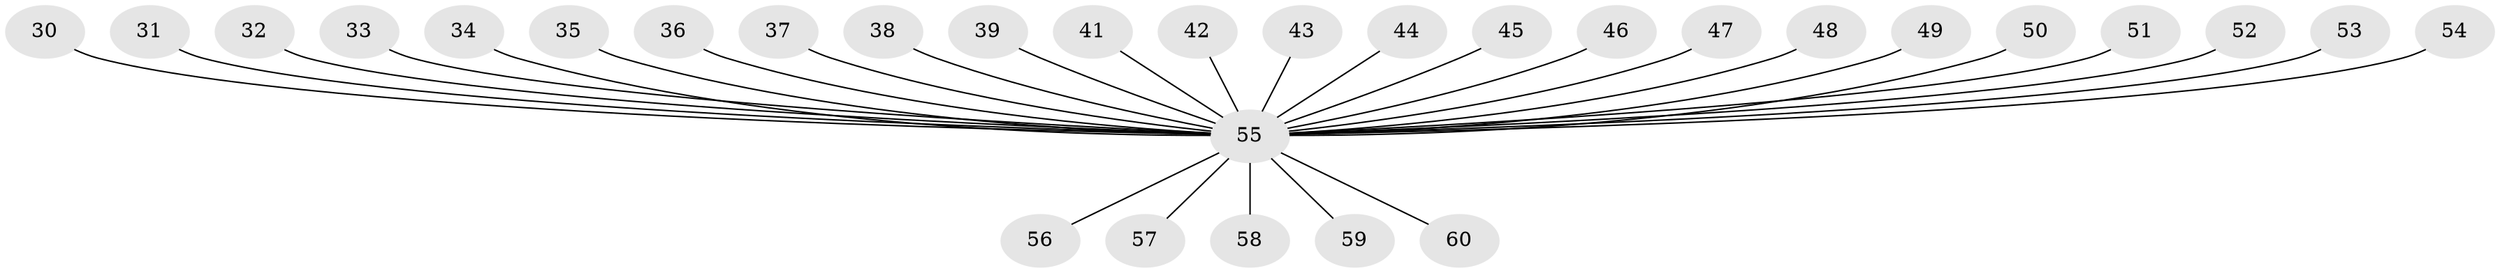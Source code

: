 // original degree distribution, {7: 0.016666666666666666, 17: 0.016666666666666666, 6: 0.016666666666666666, 4: 0.016666666666666666, 1: 0.7, 12: 0.016666666666666666, 3: 0.06666666666666667, 2: 0.15}
// Generated by graph-tools (version 1.1) at 2025/46/03/09/25 04:46:59]
// undirected, 30 vertices, 29 edges
graph export_dot {
graph [start="1"]
  node [color=gray90,style=filled];
  30;
  31;
  32;
  33;
  34;
  35;
  36;
  37;
  38;
  39;
  41;
  42;
  43;
  44;
  45;
  46;
  47;
  48;
  49;
  50 [super="+12"];
  51;
  52;
  53;
  54;
  55 [super="+40"];
  56;
  57;
  58;
  59 [super="+13+19"];
  60;
  30 -- 55;
  31 -- 55;
  32 -- 55;
  33 -- 55;
  34 -- 55;
  35 -- 55;
  36 -- 55;
  37 -- 55;
  38 -- 55;
  39 -- 55;
  41 -- 55;
  42 -- 55;
  43 -- 55;
  44 -- 55;
  45 -- 55;
  46 -- 55;
  47 -- 55;
  48 -- 55;
  49 -- 55;
  50 -- 55;
  51 -- 55;
  52 -- 55;
  53 -- 55;
  54 -- 55;
  55 -- 58;
  55 -- 56;
  55 -- 57;
  55 -- 59;
  55 -- 60;
}
